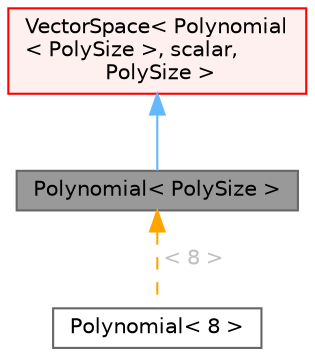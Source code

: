 digraph "Polynomial&lt; PolySize &gt;"
{
 // LATEX_PDF_SIZE
  bgcolor="transparent";
  edge [fontname=Helvetica,fontsize=10,labelfontname=Helvetica,labelfontsize=10];
  node [fontname=Helvetica,fontsize=10,shape=box,height=0.2,width=0.4];
  Node1 [id="Node000001",label="Polynomial\< PolySize \>",height=0.2,width=0.4,color="gray40", fillcolor="grey60", style="filled", fontcolor="black",tooltip="Polynomial templated on size (order):"];
  Node2 -> Node1 [id="edge1_Node000001_Node000002",dir="back",color="steelblue1",style="solid",tooltip=" "];
  Node2 [id="Node000002",label="VectorSpace\< Polynomial\l\< PolySize \>, scalar,\l PolySize \>",height=0.2,width=0.4,color="red", fillcolor="#FFF0F0", style="filled",URL="$classFoam_1_1VectorSpace.html",tooltip=" "];
  Node1 -> Node4 [id="edge2_Node000001_Node000004",dir="back",color="orange",style="dashed",tooltip=" ",label=" \< 8 \>",fontcolor="grey" ];
  Node4 [id="Node000004",label="Polynomial\< 8 \>",height=0.2,width=0.4,color="gray40", fillcolor="white", style="filled",URL="$classFoam_1_1Polynomial.html",tooltip=" "];
}
